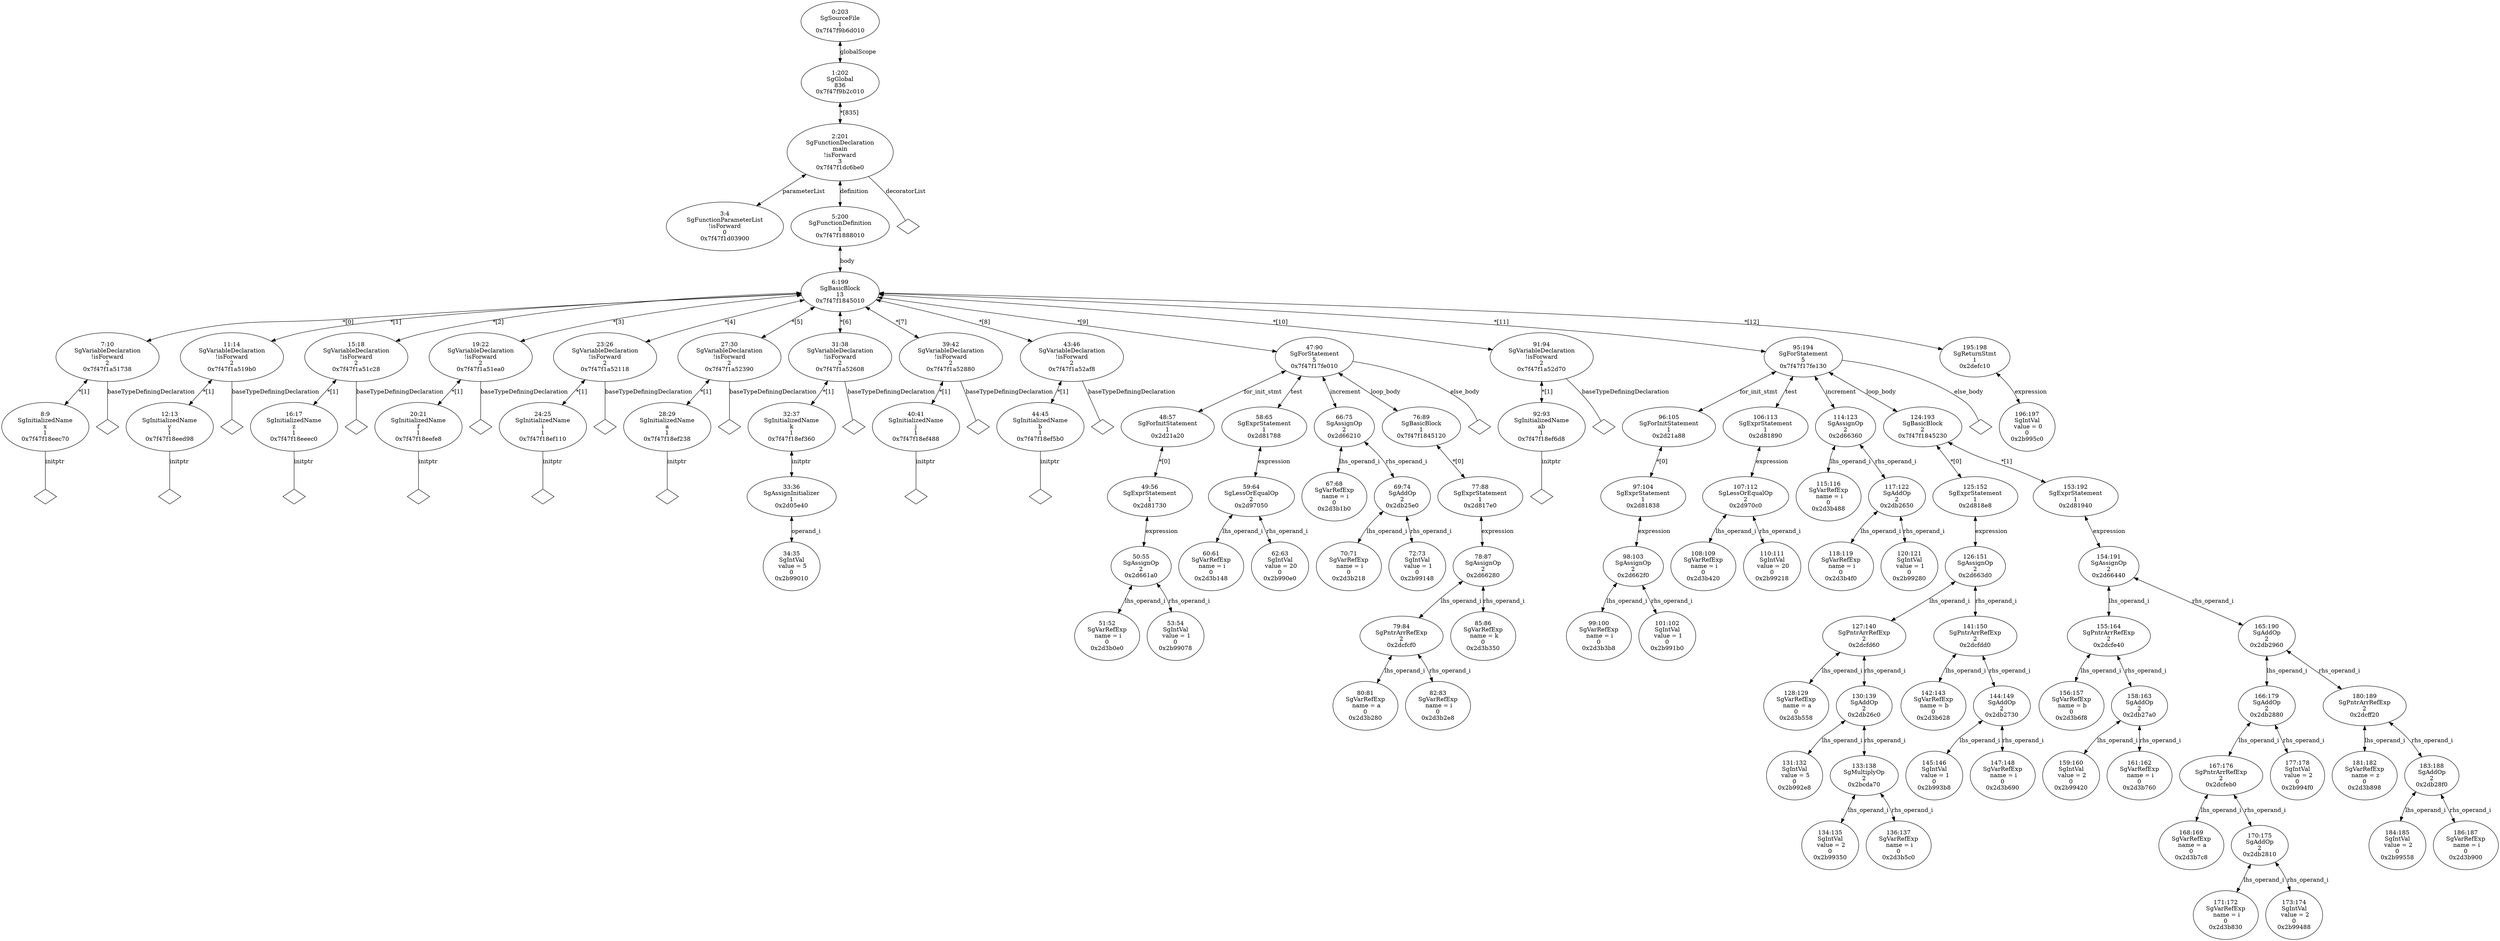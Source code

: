 digraph "G./in.c.dot" {
"0x7f47f1d03900"[label="3:4\nSgFunctionParameterList\n!isForward\n0\n0x7f47f1d03900\n" ];
"0x7f47f18eec70"[label="8:9\nSgInitializedName\nx\n1\n0x7f47f18eec70\n" ];
"0x7f47f18eec70" -> "0x7f47f18eec70__initptr__null"[label="initptr" dir=none ];
"0x7f47f18eec70__initptr__null"[label="" shape=diamond ];
"0x7f47f1a51738"[label="7:10\nSgVariableDeclaration\n!isForward\n2\n0x7f47f1a51738\n" ];
"0x7f47f1a51738" -> "0x7f47f1a51738__baseTypeDefiningDeclaration__null"[label="baseTypeDefiningDeclaration" dir=none ];
"0x7f47f1a51738__baseTypeDefiningDeclaration__null"[label="" shape=diamond ];
"0x7f47f1a51738" -> "0x7f47f18eec70"[label="*[1]" dir=both ];
"0x7f47f18eed98"[label="12:13\nSgInitializedName\ny\n1\n0x7f47f18eed98\n" ];
"0x7f47f18eed98" -> "0x7f47f18eed98__initptr__null"[label="initptr" dir=none ];
"0x7f47f18eed98__initptr__null"[label="" shape=diamond ];
"0x7f47f1a519b0"[label="11:14\nSgVariableDeclaration\n!isForward\n2\n0x7f47f1a519b0\n" ];
"0x7f47f1a519b0" -> "0x7f47f1a519b0__baseTypeDefiningDeclaration__null"[label="baseTypeDefiningDeclaration" dir=none ];
"0x7f47f1a519b0__baseTypeDefiningDeclaration__null"[label="" shape=diamond ];
"0x7f47f1a519b0" -> "0x7f47f18eed98"[label="*[1]" dir=both ];
"0x7f47f18eeec0"[label="16:17\nSgInitializedName\nz\n1\n0x7f47f18eeec0\n" ];
"0x7f47f18eeec0" -> "0x7f47f18eeec0__initptr__null"[label="initptr" dir=none ];
"0x7f47f18eeec0__initptr__null"[label="" shape=diamond ];
"0x7f47f1a51c28"[label="15:18\nSgVariableDeclaration\n!isForward\n2\n0x7f47f1a51c28\n" ];
"0x7f47f1a51c28" -> "0x7f47f1a51c28__baseTypeDefiningDeclaration__null"[label="baseTypeDefiningDeclaration" dir=none ];
"0x7f47f1a51c28__baseTypeDefiningDeclaration__null"[label="" shape=diamond ];
"0x7f47f1a51c28" -> "0x7f47f18eeec0"[label="*[1]" dir=both ];
"0x7f47f18eefe8"[label="20:21\nSgInitializedName\nf\n1\n0x7f47f18eefe8\n" ];
"0x7f47f18eefe8" -> "0x7f47f18eefe8__initptr__null"[label="initptr" dir=none ];
"0x7f47f18eefe8__initptr__null"[label="" shape=diamond ];
"0x7f47f1a51ea0"[label="19:22\nSgVariableDeclaration\n!isForward\n2\n0x7f47f1a51ea0\n" ];
"0x7f47f1a51ea0" -> "0x7f47f1a51ea0__baseTypeDefiningDeclaration__null"[label="baseTypeDefiningDeclaration" dir=none ];
"0x7f47f1a51ea0__baseTypeDefiningDeclaration__null"[label="" shape=diamond ];
"0x7f47f1a51ea0" -> "0x7f47f18eefe8"[label="*[1]" dir=both ];
"0x7f47f18ef110"[label="24:25\nSgInitializedName\ni\n1\n0x7f47f18ef110\n" ];
"0x7f47f18ef110" -> "0x7f47f18ef110__initptr__null"[label="initptr" dir=none ];
"0x7f47f18ef110__initptr__null"[label="" shape=diamond ];
"0x7f47f1a52118"[label="23:26\nSgVariableDeclaration\n!isForward\n2\n0x7f47f1a52118\n" ];
"0x7f47f1a52118" -> "0x7f47f1a52118__baseTypeDefiningDeclaration__null"[label="baseTypeDefiningDeclaration" dir=none ];
"0x7f47f1a52118__baseTypeDefiningDeclaration__null"[label="" shape=diamond ];
"0x7f47f1a52118" -> "0x7f47f18ef110"[label="*[1]" dir=both ];
"0x7f47f18ef238"[label="28:29\nSgInitializedName\na\n1\n0x7f47f18ef238\n" ];
"0x7f47f18ef238" -> "0x7f47f18ef238__initptr__null"[label="initptr" dir=none ];
"0x7f47f18ef238__initptr__null"[label="" shape=diamond ];
"0x7f47f1a52390"[label="27:30\nSgVariableDeclaration\n!isForward\n2\n0x7f47f1a52390\n" ];
"0x7f47f1a52390" -> "0x7f47f1a52390__baseTypeDefiningDeclaration__null"[label="baseTypeDefiningDeclaration" dir=none ];
"0x7f47f1a52390__baseTypeDefiningDeclaration__null"[label="" shape=diamond ];
"0x7f47f1a52390" -> "0x7f47f18ef238"[label="*[1]" dir=both ];
"0x2b99010"[label="34:35\nSgIntVal\n value = 5\n0\n0x2b99010\n" ];
"0x2d05e40"[label="33:36\nSgAssignInitializer\n1\n0x2d05e40\n" ];
"0x2d05e40" -> "0x2b99010"[label="operand_i" dir=both ];
"0x7f47f18ef360"[label="32:37\nSgInitializedName\nk\n1\n0x7f47f18ef360\n" ];
"0x7f47f18ef360" -> "0x2d05e40"[label="initptr" dir=both ];
"0x7f47f1a52608"[label="31:38\nSgVariableDeclaration\n!isForward\n2\n0x7f47f1a52608\n" ];
"0x7f47f1a52608" -> "0x7f47f1a52608__baseTypeDefiningDeclaration__null"[label="baseTypeDefiningDeclaration" dir=none ];
"0x7f47f1a52608__baseTypeDefiningDeclaration__null"[label="" shape=diamond ];
"0x7f47f1a52608" -> "0x7f47f18ef360"[label="*[1]" dir=both ];
"0x7f47f18ef488"[label="40:41\nSgInitializedName\nj\n1\n0x7f47f18ef488\n" ];
"0x7f47f18ef488" -> "0x7f47f18ef488__initptr__null"[label="initptr" dir=none ];
"0x7f47f18ef488__initptr__null"[label="" shape=diamond ];
"0x7f47f1a52880"[label="39:42\nSgVariableDeclaration\n!isForward\n2\n0x7f47f1a52880\n" ];
"0x7f47f1a52880" -> "0x7f47f1a52880__baseTypeDefiningDeclaration__null"[label="baseTypeDefiningDeclaration" dir=none ];
"0x7f47f1a52880__baseTypeDefiningDeclaration__null"[label="" shape=diamond ];
"0x7f47f1a52880" -> "0x7f47f18ef488"[label="*[1]" dir=both ];
"0x7f47f18ef5b0"[label="44:45\nSgInitializedName\nb\n1\n0x7f47f18ef5b0\n" ];
"0x7f47f18ef5b0" -> "0x7f47f18ef5b0__initptr__null"[label="initptr" dir=none ];
"0x7f47f18ef5b0__initptr__null"[label="" shape=diamond ];
"0x7f47f1a52af8"[label="43:46\nSgVariableDeclaration\n!isForward\n2\n0x7f47f1a52af8\n" ];
"0x7f47f1a52af8" -> "0x7f47f1a52af8__baseTypeDefiningDeclaration__null"[label="baseTypeDefiningDeclaration" dir=none ];
"0x7f47f1a52af8__baseTypeDefiningDeclaration__null"[label="" shape=diamond ];
"0x7f47f1a52af8" -> "0x7f47f18ef5b0"[label="*[1]" dir=both ];
"0x2d3b0e0"[label="51:52\nSgVarRefExp\n name = i\n0\n0x2d3b0e0\n" ];
"0x2b99078"[label="53:54\nSgIntVal\n value = 1\n0\n0x2b99078\n" ];
"0x2d661a0"[label="50:55\nSgAssignOp\n2\n0x2d661a0\n" ];
"0x2d661a0" -> "0x2d3b0e0"[label="lhs_operand_i" dir=both ];
"0x2d661a0" -> "0x2b99078"[label="rhs_operand_i" dir=both ];
"0x2d81730"[label="49:56\nSgExprStatement\n1\n0x2d81730\n" ];
"0x2d81730" -> "0x2d661a0"[label="expression" dir=both ];
"0x2d21a20"[label="48:57\nSgForInitStatement\n1\n0x2d21a20\n" ];
"0x2d21a20" -> "0x2d81730"[label="*[0]" dir=both ];
"0x2d3b148"[label="60:61\nSgVarRefExp\n name = i\n0\n0x2d3b148\n" ];
"0x2b990e0"[label="62:63\nSgIntVal\n value = 20\n0\n0x2b990e0\n" ];
"0x2d97050"[label="59:64\nSgLessOrEqualOp\n2\n0x2d97050\n" ];
"0x2d97050" -> "0x2d3b148"[label="lhs_operand_i" dir=both ];
"0x2d97050" -> "0x2b990e0"[label="rhs_operand_i" dir=both ];
"0x2d81788"[label="58:65\nSgExprStatement\n1\n0x2d81788\n" ];
"0x2d81788" -> "0x2d97050"[label="expression" dir=both ];
"0x2d3b1b0"[label="67:68\nSgVarRefExp\n name = i\n0\n0x2d3b1b0\n" ];
"0x2d3b218"[label="70:71\nSgVarRefExp\n name = i\n0\n0x2d3b218\n" ];
"0x2b99148"[label="72:73\nSgIntVal\n value = 1\n0\n0x2b99148\n" ];
"0x2db25e0"[label="69:74\nSgAddOp\n2\n0x2db25e0\n" ];
"0x2db25e0" -> "0x2d3b218"[label="lhs_operand_i" dir=both ];
"0x2db25e0" -> "0x2b99148"[label="rhs_operand_i" dir=both ];
"0x2d66210"[label="66:75\nSgAssignOp\n2\n0x2d66210\n" ];
"0x2d66210" -> "0x2d3b1b0"[label="lhs_operand_i" dir=both ];
"0x2d66210" -> "0x2db25e0"[label="rhs_operand_i" dir=both ];
"0x2d3b280"[label="80:81\nSgVarRefExp\n name = a\n0\n0x2d3b280\n" ];
"0x2d3b2e8"[label="82:83\nSgVarRefExp\n name = i\n0\n0x2d3b2e8\n" ];
"0x2dcfcf0"[label="79:84\nSgPntrArrRefExp\n2\n0x2dcfcf0\n" ];
"0x2dcfcf0" -> "0x2d3b280"[label="lhs_operand_i" dir=both ];
"0x2dcfcf0" -> "0x2d3b2e8"[label="rhs_operand_i" dir=both ];
"0x2d3b350"[label="85:86\nSgVarRefExp\n name = k\n0\n0x2d3b350\n" ];
"0x2d66280"[label="78:87\nSgAssignOp\n2\n0x2d66280\n" ];
"0x2d66280" -> "0x2dcfcf0"[label="lhs_operand_i" dir=both ];
"0x2d66280" -> "0x2d3b350"[label="rhs_operand_i" dir=both ];
"0x2d817e0"[label="77:88\nSgExprStatement\n1\n0x2d817e0\n" ];
"0x2d817e0" -> "0x2d66280"[label="expression" dir=both ];
"0x7f47f1845120"[label="76:89\nSgBasicBlock\n1\n0x7f47f1845120\n" ];
"0x7f47f1845120" -> "0x2d817e0"[label="*[0]" dir=both ];
"0x7f47f17fe010"[label="47:90\nSgForStatement\n5\n0x7f47f17fe010\n" ];
"0x7f47f17fe010" -> "0x2d21a20"[label="for_init_stmt" dir=both ];
"0x7f47f17fe010" -> "0x2d81788"[label="test" dir=both ];
"0x7f47f17fe010" -> "0x2d66210"[label="increment" dir=both ];
"0x7f47f17fe010" -> "0x7f47f1845120"[label="loop_body" dir=both ];
"0x7f47f17fe010" -> "0x7f47f17fe010__else_body__null"[label="else_body" dir=none ];
"0x7f47f17fe010__else_body__null"[label="" shape=diamond ];
"0x7f47f18ef6d8"[label="92:93\nSgInitializedName\nab\n1\n0x7f47f18ef6d8\n" ];
"0x7f47f18ef6d8" -> "0x7f47f18ef6d8__initptr__null"[label="initptr" dir=none ];
"0x7f47f18ef6d8__initptr__null"[label="" shape=diamond ];
"0x7f47f1a52d70"[label="91:94\nSgVariableDeclaration\n!isForward\n2\n0x7f47f1a52d70\n" ];
"0x7f47f1a52d70" -> "0x7f47f1a52d70__baseTypeDefiningDeclaration__null"[label="baseTypeDefiningDeclaration" dir=none ];
"0x7f47f1a52d70__baseTypeDefiningDeclaration__null"[label="" shape=diamond ];
"0x7f47f1a52d70" -> "0x7f47f18ef6d8"[label="*[1]" dir=both ];
"0x2d3b3b8"[label="99:100\nSgVarRefExp\n name = i\n0\n0x2d3b3b8\n" ];
"0x2b991b0"[label="101:102\nSgIntVal\n value = 1\n0\n0x2b991b0\n" ];
"0x2d662f0"[label="98:103\nSgAssignOp\n2\n0x2d662f0\n" ];
"0x2d662f0" -> "0x2d3b3b8"[label="lhs_operand_i" dir=both ];
"0x2d662f0" -> "0x2b991b0"[label="rhs_operand_i" dir=both ];
"0x2d81838"[label="97:104\nSgExprStatement\n1\n0x2d81838\n" ];
"0x2d81838" -> "0x2d662f0"[label="expression" dir=both ];
"0x2d21a88"[label="96:105\nSgForInitStatement\n1\n0x2d21a88\n" ];
"0x2d21a88" -> "0x2d81838"[label="*[0]" dir=both ];
"0x2d3b420"[label="108:109\nSgVarRefExp\n name = i\n0\n0x2d3b420\n" ];
"0x2b99218"[label="110:111\nSgIntVal\n value = 20\n0\n0x2b99218\n" ];
"0x2d970c0"[label="107:112\nSgLessOrEqualOp\n2\n0x2d970c0\n" ];
"0x2d970c0" -> "0x2d3b420"[label="lhs_operand_i" dir=both ];
"0x2d970c0" -> "0x2b99218"[label="rhs_operand_i" dir=both ];
"0x2d81890"[label="106:113\nSgExprStatement\n1\n0x2d81890\n" ];
"0x2d81890" -> "0x2d970c0"[label="expression" dir=both ];
"0x2d3b488"[label="115:116\nSgVarRefExp\n name = i\n0\n0x2d3b488\n" ];
"0x2d3b4f0"[label="118:119\nSgVarRefExp\n name = i\n0\n0x2d3b4f0\n" ];
"0x2b99280"[label="120:121\nSgIntVal\n value = 1\n0\n0x2b99280\n" ];
"0x2db2650"[label="117:122\nSgAddOp\n2\n0x2db2650\n" ];
"0x2db2650" -> "0x2d3b4f0"[label="lhs_operand_i" dir=both ];
"0x2db2650" -> "0x2b99280"[label="rhs_operand_i" dir=both ];
"0x2d66360"[label="114:123\nSgAssignOp\n2\n0x2d66360\n" ];
"0x2d66360" -> "0x2d3b488"[label="lhs_operand_i" dir=both ];
"0x2d66360" -> "0x2db2650"[label="rhs_operand_i" dir=both ];
"0x2d3b558"[label="128:129\nSgVarRefExp\n name = a\n0\n0x2d3b558\n" ];
"0x2b992e8"[label="131:132\nSgIntVal\n value = 5\n0\n0x2b992e8\n" ];
"0x2b99350"[label="134:135\nSgIntVal\n value = 2\n0\n0x2b99350\n" ];
"0x2d3b5c0"[label="136:137\nSgVarRefExp\n name = i\n0\n0x2d3b5c0\n" ];
"0x2bcda70"[label="133:138\nSgMultiplyOp\n2\n0x2bcda70\n" ];
"0x2bcda70" -> "0x2b99350"[label="lhs_operand_i" dir=both ];
"0x2bcda70" -> "0x2d3b5c0"[label="rhs_operand_i" dir=both ];
"0x2db26c0"[label="130:139\nSgAddOp\n2\n0x2db26c0\n" ];
"0x2db26c0" -> "0x2b992e8"[label="lhs_operand_i" dir=both ];
"0x2db26c0" -> "0x2bcda70"[label="rhs_operand_i" dir=both ];
"0x2dcfd60"[label="127:140\nSgPntrArrRefExp\n2\n0x2dcfd60\n" ];
"0x2dcfd60" -> "0x2d3b558"[label="lhs_operand_i" dir=both ];
"0x2dcfd60" -> "0x2db26c0"[label="rhs_operand_i" dir=both ];
"0x2d3b628"[label="142:143\nSgVarRefExp\n name = b\n0\n0x2d3b628\n" ];
"0x2b993b8"[label="145:146\nSgIntVal\n value = 1\n0\n0x2b993b8\n" ];
"0x2d3b690"[label="147:148\nSgVarRefExp\n name = i\n0\n0x2d3b690\n" ];
"0x2db2730"[label="144:149\nSgAddOp\n2\n0x2db2730\n" ];
"0x2db2730" -> "0x2b993b8"[label="lhs_operand_i" dir=both ];
"0x2db2730" -> "0x2d3b690"[label="rhs_operand_i" dir=both ];
"0x2dcfdd0"[label="141:150\nSgPntrArrRefExp\n2\n0x2dcfdd0\n" ];
"0x2dcfdd0" -> "0x2d3b628"[label="lhs_operand_i" dir=both ];
"0x2dcfdd0" -> "0x2db2730"[label="rhs_operand_i" dir=both ];
"0x2d663d0"[label="126:151\nSgAssignOp\n2\n0x2d663d0\n" ];
"0x2d663d0" -> "0x2dcfd60"[label="lhs_operand_i" dir=both ];
"0x2d663d0" -> "0x2dcfdd0"[label="rhs_operand_i" dir=both ];
"0x2d818e8"[label="125:152\nSgExprStatement\n1\n0x2d818e8\n" ];
"0x2d818e8" -> "0x2d663d0"[label="expression" dir=both ];
"0x2d3b6f8"[label="156:157\nSgVarRefExp\n name = b\n0\n0x2d3b6f8\n" ];
"0x2b99420"[label="159:160\nSgIntVal\n value = 2\n0\n0x2b99420\n" ];
"0x2d3b760"[label="161:162\nSgVarRefExp\n name = i\n0\n0x2d3b760\n" ];
"0x2db27a0"[label="158:163\nSgAddOp\n2\n0x2db27a0\n" ];
"0x2db27a0" -> "0x2b99420"[label="lhs_operand_i" dir=both ];
"0x2db27a0" -> "0x2d3b760"[label="rhs_operand_i" dir=both ];
"0x2dcfe40"[label="155:164\nSgPntrArrRefExp\n2\n0x2dcfe40\n" ];
"0x2dcfe40" -> "0x2d3b6f8"[label="lhs_operand_i" dir=both ];
"0x2dcfe40" -> "0x2db27a0"[label="rhs_operand_i" dir=both ];
"0x2d3b7c8"[label="168:169\nSgVarRefExp\n name = a\n0\n0x2d3b7c8\n" ];
"0x2d3b830"[label="171:172\nSgVarRefExp\n name = i\n0\n0x2d3b830\n" ];
"0x2b99488"[label="173:174\nSgIntVal\n value = 2\n0\n0x2b99488\n" ];
"0x2db2810"[label="170:175\nSgAddOp\n2\n0x2db2810\n" ];
"0x2db2810" -> "0x2d3b830"[label="lhs_operand_i" dir=both ];
"0x2db2810" -> "0x2b99488"[label="rhs_operand_i" dir=both ];
"0x2dcfeb0"[label="167:176\nSgPntrArrRefExp\n2\n0x2dcfeb0\n" ];
"0x2dcfeb0" -> "0x2d3b7c8"[label="lhs_operand_i" dir=both ];
"0x2dcfeb0" -> "0x2db2810"[label="rhs_operand_i" dir=both ];
"0x2b994f0"[label="177:178\nSgIntVal\n value = 2\n0\n0x2b994f0\n" ];
"0x2db2880"[label="166:179\nSgAddOp\n2\n0x2db2880\n" ];
"0x2db2880" -> "0x2dcfeb0"[label="lhs_operand_i" dir=both ];
"0x2db2880" -> "0x2b994f0"[label="rhs_operand_i" dir=both ];
"0x2d3b898"[label="181:182\nSgVarRefExp\n name = z\n0\n0x2d3b898\n" ];
"0x2b99558"[label="184:185\nSgIntVal\n value = 2\n0\n0x2b99558\n" ];
"0x2d3b900"[label="186:187\nSgVarRefExp\n name = i\n0\n0x2d3b900\n" ];
"0x2db28f0"[label="183:188\nSgAddOp\n2\n0x2db28f0\n" ];
"0x2db28f0" -> "0x2b99558"[label="lhs_operand_i" dir=both ];
"0x2db28f0" -> "0x2d3b900"[label="rhs_operand_i" dir=both ];
"0x2dcff20"[label="180:189\nSgPntrArrRefExp\n2\n0x2dcff20\n" ];
"0x2dcff20" -> "0x2d3b898"[label="lhs_operand_i" dir=both ];
"0x2dcff20" -> "0x2db28f0"[label="rhs_operand_i" dir=both ];
"0x2db2960"[label="165:190\nSgAddOp\n2\n0x2db2960\n" ];
"0x2db2960" -> "0x2db2880"[label="lhs_operand_i" dir=both ];
"0x2db2960" -> "0x2dcff20"[label="rhs_operand_i" dir=both ];
"0x2d66440"[label="154:191\nSgAssignOp\n2\n0x2d66440\n" ];
"0x2d66440" -> "0x2dcfe40"[label="lhs_operand_i" dir=both ];
"0x2d66440" -> "0x2db2960"[label="rhs_operand_i" dir=both ];
"0x2d81940"[label="153:192\nSgExprStatement\n1\n0x2d81940\n" ];
"0x2d81940" -> "0x2d66440"[label="expression" dir=both ];
"0x7f47f1845230"[label="124:193\nSgBasicBlock\n2\n0x7f47f1845230\n" ];
"0x7f47f1845230" -> "0x2d818e8"[label="*[0]" dir=both ];
"0x7f47f1845230" -> "0x2d81940"[label="*[1]" dir=both ];
"0x7f47f17fe130"[label="95:194\nSgForStatement\n5\n0x7f47f17fe130\n" ];
"0x7f47f17fe130" -> "0x2d21a88"[label="for_init_stmt" dir=both ];
"0x7f47f17fe130" -> "0x2d81890"[label="test" dir=both ];
"0x7f47f17fe130" -> "0x2d66360"[label="increment" dir=both ];
"0x7f47f17fe130" -> "0x7f47f1845230"[label="loop_body" dir=both ];
"0x7f47f17fe130" -> "0x7f47f17fe130__else_body__null"[label="else_body" dir=none ];
"0x7f47f17fe130__else_body__null"[label="" shape=diamond ];
"0x2b995c0"[label="196:197\nSgIntVal\n value = 0\n0\n0x2b995c0\n" ];
"0x2defc10"[label="195:198\nSgReturnStmt\n1\n0x2defc10\n" ];
"0x2defc10" -> "0x2b995c0"[label="expression" dir=both ];
"0x7f47f1845010"[label="6:199\nSgBasicBlock\n13\n0x7f47f1845010\n" ];
"0x7f47f1845010" -> "0x7f47f1a51738"[label="*[0]" dir=both ];
"0x7f47f1845010" -> "0x7f47f1a519b0"[label="*[1]" dir=both ];
"0x7f47f1845010" -> "0x7f47f1a51c28"[label="*[2]" dir=both ];
"0x7f47f1845010" -> "0x7f47f1a51ea0"[label="*[3]" dir=both ];
"0x7f47f1845010" -> "0x7f47f1a52118"[label="*[4]" dir=both ];
"0x7f47f1845010" -> "0x7f47f1a52390"[label="*[5]" dir=both ];
"0x7f47f1845010" -> "0x7f47f1a52608"[label="*[6]" dir=both ];
"0x7f47f1845010" -> "0x7f47f1a52880"[label="*[7]" dir=both ];
"0x7f47f1845010" -> "0x7f47f1a52af8"[label="*[8]" dir=both ];
"0x7f47f1845010" -> "0x7f47f17fe010"[label="*[9]" dir=both ];
"0x7f47f1845010" -> "0x7f47f1a52d70"[label="*[10]" dir=both ];
"0x7f47f1845010" -> "0x7f47f17fe130"[label="*[11]" dir=both ];
"0x7f47f1845010" -> "0x2defc10"[label="*[12]" dir=both ];
"0x7f47f1888010"[label="5:200\nSgFunctionDefinition\n1\n0x7f47f1888010\n" ];
"0x7f47f1888010" -> "0x7f47f1845010"[label="body" dir=both ];
"0x7f47f1dc6be0"[label="2:201\nSgFunctionDeclaration\nmain\n!isForward\n3\n0x7f47f1dc6be0\n" ];
"0x7f47f1dc6be0" -> "0x7f47f1d03900"[label="parameterList" dir=both ];
"0x7f47f1dc6be0" -> "0x7f47f1dc6be0__decoratorList__null"[label="decoratorList" dir=none ];
"0x7f47f1dc6be0__decoratorList__null"[label="" shape=diamond ];
"0x7f47f1dc6be0" -> "0x7f47f1888010"[label="definition" dir=both ];
"0x7f47f9b2c010"[label="1:202\nSgGlobal\n836\n0x7f47f9b2c010\n" ];
"0x7f47f9b2c010" -> "0x7f47f1dc6be0"[label="*[835]" dir=both ];
"0x7f47f9b6d010"[label="0:203\nSgSourceFile\n1\n0x7f47f9b6d010\n" ];
"0x7f47f9b6d010" -> "0x7f47f9b2c010"[label="globalScope" dir=both ];
}
